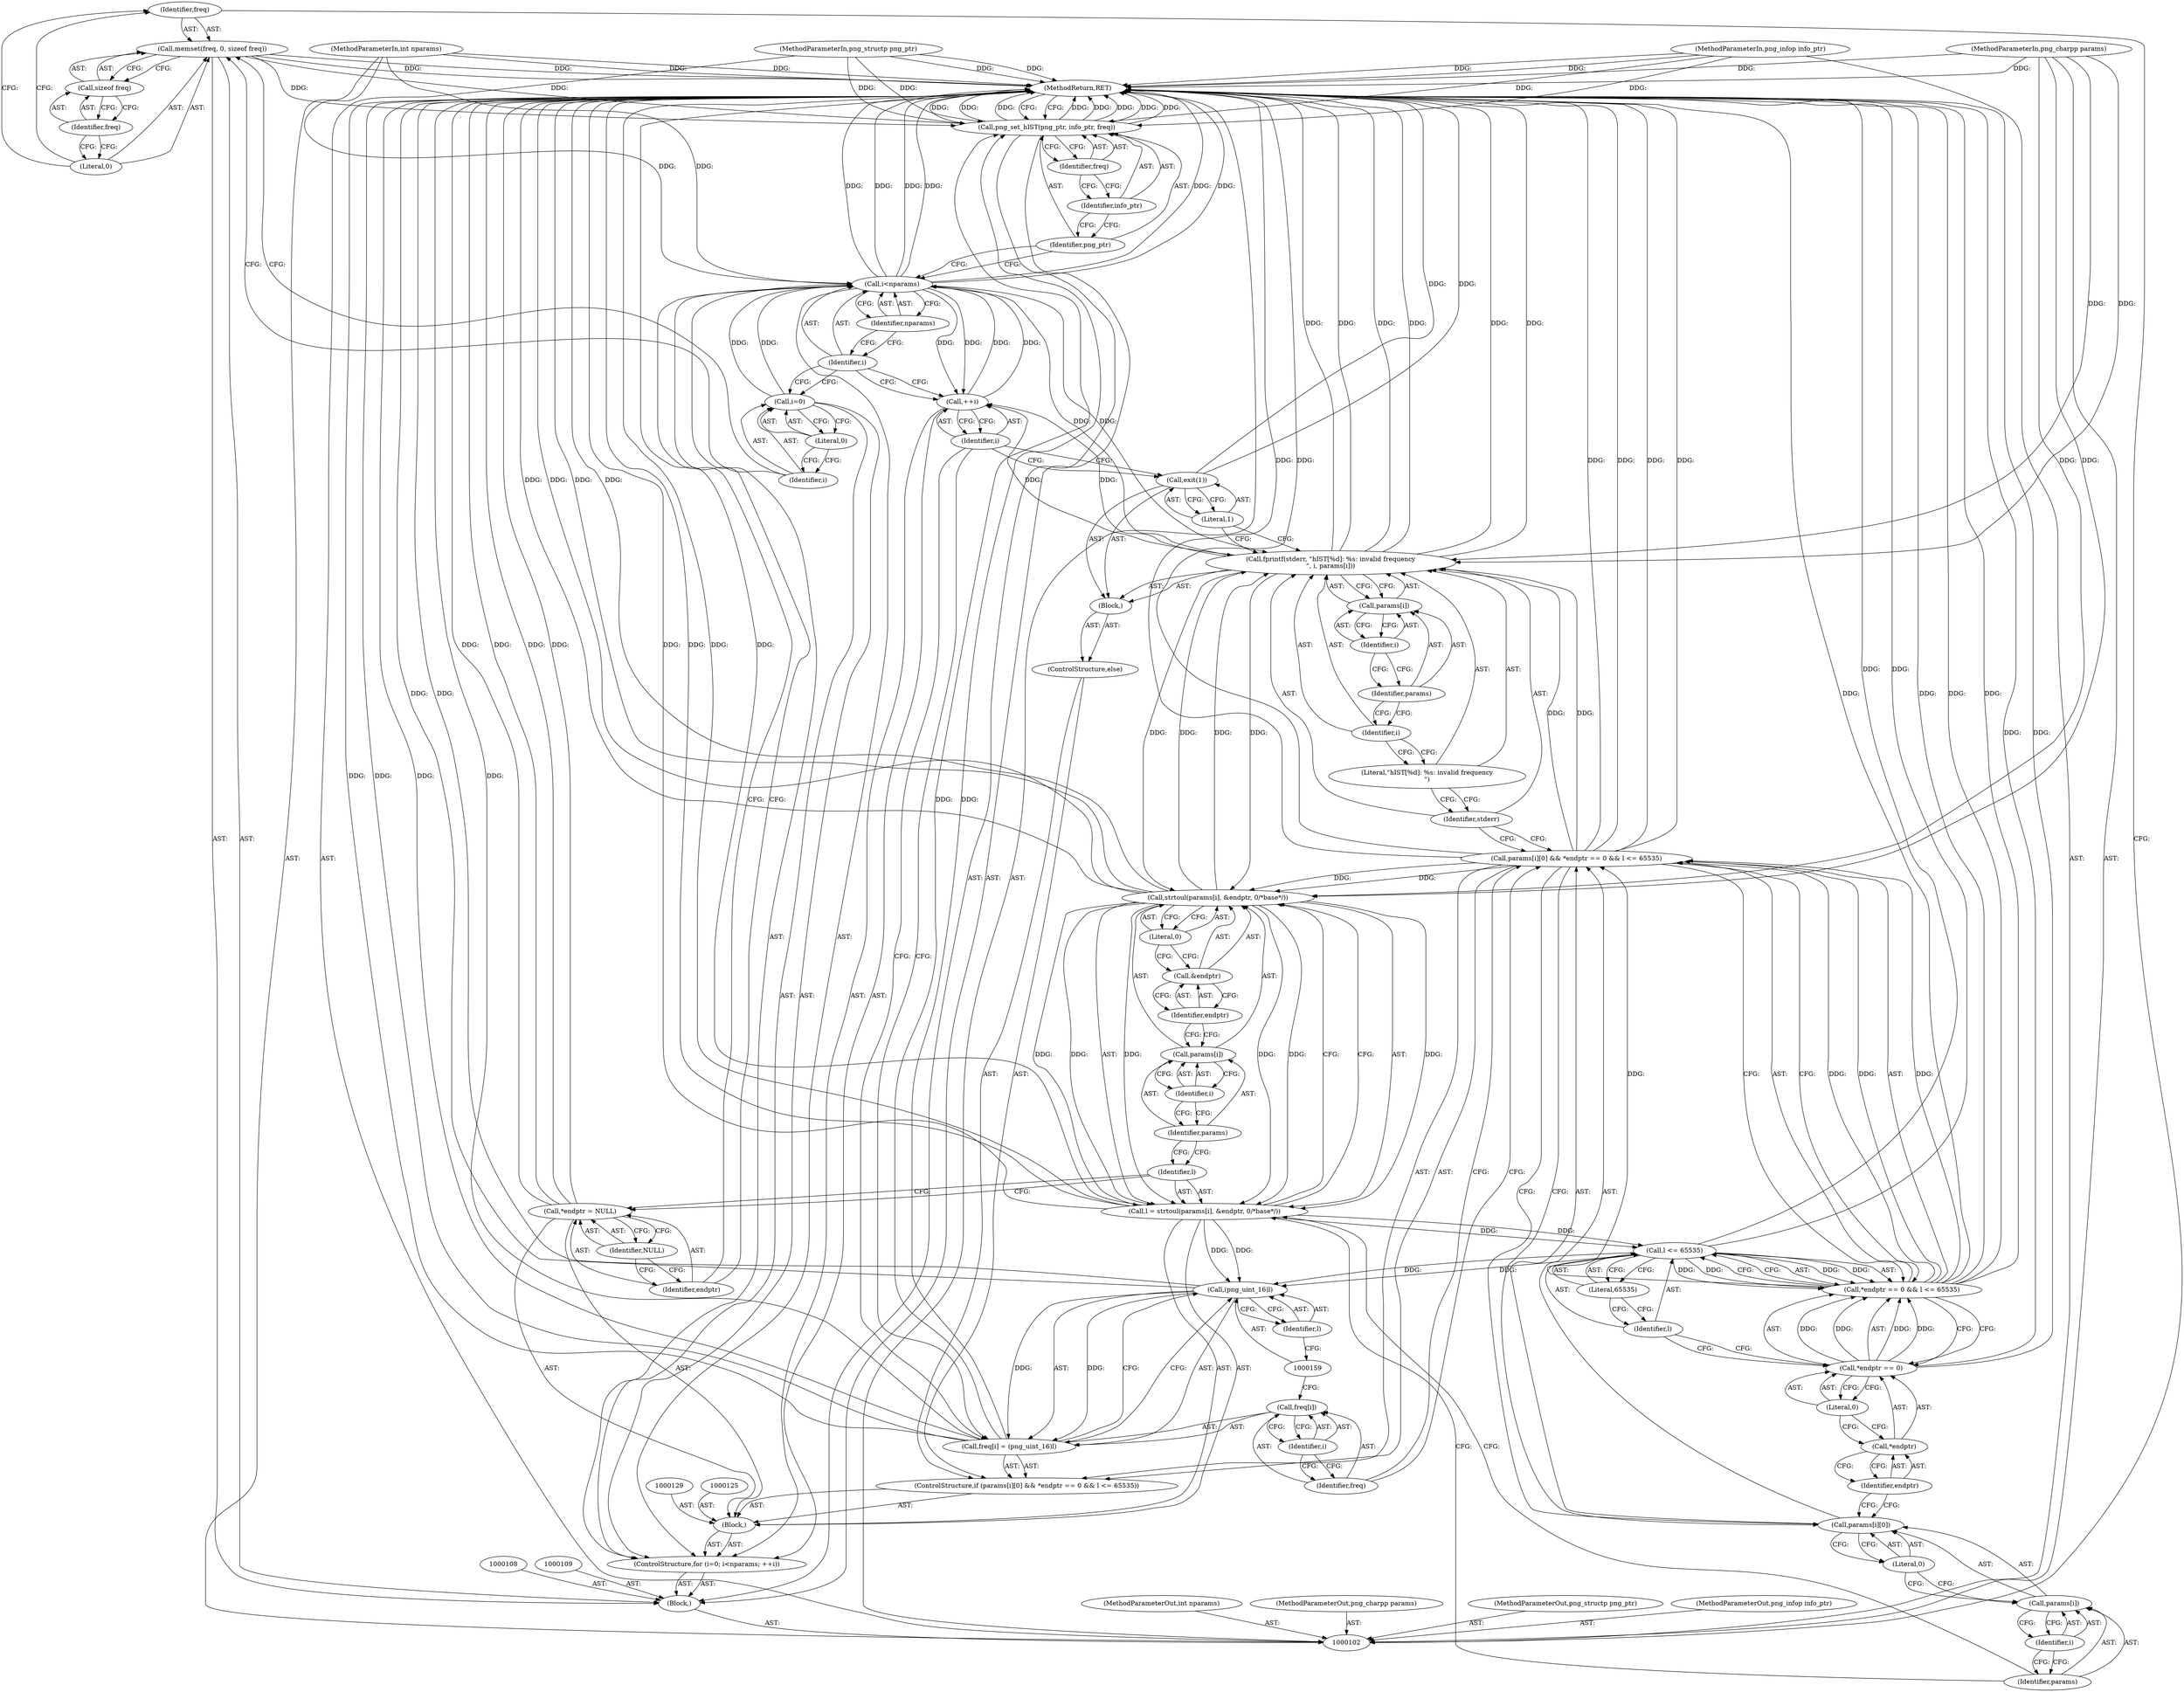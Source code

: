 digraph "0_Android_9d4853418ab2f754c2b63e091c29c5529b8b86ca_16" {
"1000111" [label="(Identifier,freq)"];
"1000112" [label="(Literal,0)"];
"1000113" [label="(Call,sizeof freq)"];
"1000114" [label="(Identifier,freq)"];
"1000110" [label="(Call,memset(freq, 0, sizeof freq))"];
"1000115" [label="(ControlStructure,for (i=0; i<nparams; ++i))"];
"1000119" [label="(Call,i<nparams)"];
"1000120" [label="(Identifier,i)"];
"1000121" [label="(Identifier,nparams)"];
"1000122" [label="(Call,++i)"];
"1000123" [label="(Identifier,i)"];
"1000116" [label="(Call,i=0)"];
"1000117" [label="(Identifier,i)"];
"1000118" [label="(Literal,0)"];
"1000128" [label="(Identifier,NULL)"];
"1000126" [label="(Call,*endptr = NULL)"];
"1000127" [label="(Identifier,endptr)"];
"1000124" [label="(Block,)"];
"1000130" [label="(Call,l = strtoul(params[i], &endptr, 0/*base*/))"];
"1000131" [label="(Identifier,l)"];
"1000132" [label="(Call,strtoul(params[i], &endptr, 0/*base*/))"];
"1000133" [label="(Call,params[i])"];
"1000134" [label="(Identifier,params)"];
"1000135" [label="(Identifier,i)"];
"1000136" [label="(Call,&endptr)"];
"1000137" [label="(Identifier,endptr)"];
"1000138" [label="(Literal,0)"];
"1000139" [label="(ControlStructure,if (params[i][0] && *endptr == 0 && l <= 65535))"];
"1000144" [label="(Identifier,i)"];
"1000145" [label="(Literal,0)"];
"1000146" [label="(Call,*endptr == 0 && l <= 65535)"];
"1000147" [label="(Call,*endptr == 0)"];
"1000148" [label="(Call,*endptr)"];
"1000149" [label="(Identifier,endptr)"];
"1000150" [label="(Literal,0)"];
"1000151" [label="(Call,l <= 65535)"];
"1000152" [label="(Identifier,l)"];
"1000153" [label="(Literal,65535)"];
"1000140" [label="(Call,params[i][0] && *endptr == 0 && l <= 65535)"];
"1000141" [label="(Call,params[i][0])"];
"1000142" [label="(Call,params[i])"];
"1000143" [label="(Identifier,params)"];
"1000157" [label="(Identifier,i)"];
"1000158" [label="(Call,(png_uint_16)l)"];
"1000160" [label="(Identifier,l)"];
"1000154" [label="(Call,freq[i] = (png_uint_16)l)"];
"1000155" [label="(Call,freq[i])"];
"1000156" [label="(Identifier,freq)"];
"1000176" [label="(MethodReturn,RET)"];
"1000103" [label="(MethodParameterIn,png_structp png_ptr)"];
"1000267" [label="(MethodParameterOut,png_structp png_ptr)"];
"1000104" [label="(MethodParameterIn,png_infop info_ptr)"];
"1000268" [label="(MethodParameterOut,png_infop info_ptr)"];
"1000105" [label="(MethodParameterIn,int nparams)"];
"1000269" [label="(MethodParameterOut,int nparams)"];
"1000161" [label="(ControlStructure,else)"];
"1000162" [label="(Block,)"];
"1000164" [label="(Identifier,stderr)"];
"1000165" [label="(Literal,\"hIST[%d]: %s: invalid frequency\n\")"];
"1000166" [label="(Identifier,i)"];
"1000167" [label="(Call,params[i])"];
"1000168" [label="(Identifier,params)"];
"1000169" [label="(Identifier,i)"];
"1000163" [label="(Call,fprintf(stderr, \"hIST[%d]: %s: invalid frequency\n\", i, params[i]))"];
"1000171" [label="(Literal,1)"];
"1000170" [label="(Call,exit(1))"];
"1000173" [label="(Identifier,png_ptr)"];
"1000174" [label="(Identifier,info_ptr)"];
"1000175" [label="(Identifier,freq)"];
"1000172" [label="(Call,png_set_hIST(png_ptr, info_ptr, freq))"];
"1000106" [label="(MethodParameterIn,png_charpp params)"];
"1000270" [label="(MethodParameterOut,png_charpp params)"];
"1000107" [label="(Block,)"];
"1000111" -> "1000110"  [label="AST: "];
"1000111" -> "1000102"  [label="CFG: "];
"1000112" -> "1000111"  [label="CFG: "];
"1000112" -> "1000110"  [label="AST: "];
"1000112" -> "1000111"  [label="CFG: "];
"1000114" -> "1000112"  [label="CFG: "];
"1000113" -> "1000110"  [label="AST: "];
"1000113" -> "1000114"  [label="CFG: "];
"1000114" -> "1000113"  [label="AST: "];
"1000110" -> "1000113"  [label="CFG: "];
"1000114" -> "1000113"  [label="AST: "];
"1000114" -> "1000112"  [label="CFG: "];
"1000113" -> "1000114"  [label="CFG: "];
"1000110" -> "1000107"  [label="AST: "];
"1000110" -> "1000113"  [label="CFG: "];
"1000111" -> "1000110"  [label="AST: "];
"1000112" -> "1000110"  [label="AST: "];
"1000113" -> "1000110"  [label="AST: "];
"1000117" -> "1000110"  [label="CFG: "];
"1000110" -> "1000176"  [label="DDG: "];
"1000110" -> "1000172"  [label="DDG: "];
"1000115" -> "1000107"  [label="AST: "];
"1000116" -> "1000115"  [label="AST: "];
"1000119" -> "1000115"  [label="AST: "];
"1000122" -> "1000115"  [label="AST: "];
"1000124" -> "1000115"  [label="AST: "];
"1000119" -> "1000115"  [label="AST: "];
"1000119" -> "1000121"  [label="CFG: "];
"1000120" -> "1000119"  [label="AST: "];
"1000121" -> "1000119"  [label="AST: "];
"1000127" -> "1000119"  [label="CFG: "];
"1000173" -> "1000119"  [label="CFG: "];
"1000119" -> "1000176"  [label="DDG: "];
"1000119" -> "1000176"  [label="DDG: "];
"1000119" -> "1000176"  [label="DDG: "];
"1000116" -> "1000119"  [label="DDG: "];
"1000122" -> "1000119"  [label="DDG: "];
"1000105" -> "1000119"  [label="DDG: "];
"1000119" -> "1000122"  [label="DDG: "];
"1000119" -> "1000163"  [label="DDG: "];
"1000120" -> "1000119"  [label="AST: "];
"1000120" -> "1000116"  [label="CFG: "];
"1000120" -> "1000122"  [label="CFG: "];
"1000121" -> "1000120"  [label="CFG: "];
"1000121" -> "1000119"  [label="AST: "];
"1000121" -> "1000120"  [label="CFG: "];
"1000119" -> "1000121"  [label="CFG: "];
"1000122" -> "1000115"  [label="AST: "];
"1000122" -> "1000123"  [label="CFG: "];
"1000123" -> "1000122"  [label="AST: "];
"1000120" -> "1000122"  [label="CFG: "];
"1000122" -> "1000119"  [label="DDG: "];
"1000163" -> "1000122"  [label="DDG: "];
"1000119" -> "1000122"  [label="DDG: "];
"1000123" -> "1000122"  [label="AST: "];
"1000123" -> "1000154"  [label="CFG: "];
"1000123" -> "1000170"  [label="CFG: "];
"1000122" -> "1000123"  [label="CFG: "];
"1000116" -> "1000115"  [label="AST: "];
"1000116" -> "1000118"  [label="CFG: "];
"1000117" -> "1000116"  [label="AST: "];
"1000118" -> "1000116"  [label="AST: "];
"1000120" -> "1000116"  [label="CFG: "];
"1000116" -> "1000119"  [label="DDG: "];
"1000117" -> "1000116"  [label="AST: "];
"1000117" -> "1000110"  [label="CFG: "];
"1000118" -> "1000117"  [label="CFG: "];
"1000118" -> "1000116"  [label="AST: "];
"1000118" -> "1000117"  [label="CFG: "];
"1000116" -> "1000118"  [label="CFG: "];
"1000128" -> "1000126"  [label="AST: "];
"1000128" -> "1000127"  [label="CFG: "];
"1000126" -> "1000128"  [label="CFG: "];
"1000126" -> "1000124"  [label="AST: "];
"1000126" -> "1000128"  [label="CFG: "];
"1000127" -> "1000126"  [label="AST: "];
"1000128" -> "1000126"  [label="AST: "];
"1000131" -> "1000126"  [label="CFG: "];
"1000126" -> "1000176"  [label="DDG: "];
"1000126" -> "1000176"  [label="DDG: "];
"1000127" -> "1000126"  [label="AST: "];
"1000127" -> "1000119"  [label="CFG: "];
"1000128" -> "1000127"  [label="CFG: "];
"1000124" -> "1000115"  [label="AST: "];
"1000125" -> "1000124"  [label="AST: "];
"1000126" -> "1000124"  [label="AST: "];
"1000129" -> "1000124"  [label="AST: "];
"1000130" -> "1000124"  [label="AST: "];
"1000139" -> "1000124"  [label="AST: "];
"1000130" -> "1000124"  [label="AST: "];
"1000130" -> "1000132"  [label="CFG: "];
"1000131" -> "1000130"  [label="AST: "];
"1000132" -> "1000130"  [label="AST: "];
"1000143" -> "1000130"  [label="CFG: "];
"1000130" -> "1000176"  [label="DDG: "];
"1000130" -> "1000176"  [label="DDG: "];
"1000132" -> "1000130"  [label="DDG: "];
"1000132" -> "1000130"  [label="DDG: "];
"1000132" -> "1000130"  [label="DDG: "];
"1000130" -> "1000151"  [label="DDG: "];
"1000130" -> "1000158"  [label="DDG: "];
"1000131" -> "1000130"  [label="AST: "];
"1000131" -> "1000126"  [label="CFG: "];
"1000134" -> "1000131"  [label="CFG: "];
"1000132" -> "1000130"  [label="AST: "];
"1000132" -> "1000138"  [label="CFG: "];
"1000133" -> "1000132"  [label="AST: "];
"1000136" -> "1000132"  [label="AST: "];
"1000138" -> "1000132"  [label="AST: "];
"1000130" -> "1000132"  [label="CFG: "];
"1000132" -> "1000176"  [label="DDG: "];
"1000132" -> "1000176"  [label="DDG: "];
"1000132" -> "1000130"  [label="DDG: "];
"1000132" -> "1000130"  [label="DDG: "];
"1000132" -> "1000130"  [label="DDG: "];
"1000140" -> "1000132"  [label="DDG: "];
"1000163" -> "1000132"  [label="DDG: "];
"1000106" -> "1000132"  [label="DDG: "];
"1000132" -> "1000163"  [label="DDG: "];
"1000133" -> "1000132"  [label="AST: "];
"1000133" -> "1000135"  [label="CFG: "];
"1000134" -> "1000133"  [label="AST: "];
"1000135" -> "1000133"  [label="AST: "];
"1000137" -> "1000133"  [label="CFG: "];
"1000134" -> "1000133"  [label="AST: "];
"1000134" -> "1000131"  [label="CFG: "];
"1000135" -> "1000134"  [label="CFG: "];
"1000135" -> "1000133"  [label="AST: "];
"1000135" -> "1000134"  [label="CFG: "];
"1000133" -> "1000135"  [label="CFG: "];
"1000136" -> "1000132"  [label="AST: "];
"1000136" -> "1000137"  [label="CFG: "];
"1000137" -> "1000136"  [label="AST: "];
"1000138" -> "1000136"  [label="CFG: "];
"1000137" -> "1000136"  [label="AST: "];
"1000137" -> "1000133"  [label="CFG: "];
"1000136" -> "1000137"  [label="CFG: "];
"1000138" -> "1000132"  [label="AST: "];
"1000138" -> "1000136"  [label="CFG: "];
"1000132" -> "1000138"  [label="CFG: "];
"1000139" -> "1000124"  [label="AST: "];
"1000140" -> "1000139"  [label="AST: "];
"1000154" -> "1000139"  [label="AST: "];
"1000161" -> "1000139"  [label="AST: "];
"1000144" -> "1000142"  [label="AST: "];
"1000144" -> "1000143"  [label="CFG: "];
"1000142" -> "1000144"  [label="CFG: "];
"1000145" -> "1000141"  [label="AST: "];
"1000145" -> "1000142"  [label="CFG: "];
"1000141" -> "1000145"  [label="CFG: "];
"1000146" -> "1000140"  [label="AST: "];
"1000146" -> "1000147"  [label="CFG: "];
"1000146" -> "1000151"  [label="CFG: "];
"1000147" -> "1000146"  [label="AST: "];
"1000151" -> "1000146"  [label="AST: "];
"1000140" -> "1000146"  [label="CFG: "];
"1000146" -> "1000176"  [label="DDG: "];
"1000146" -> "1000176"  [label="DDG: "];
"1000146" -> "1000140"  [label="DDG: "];
"1000146" -> "1000140"  [label="DDG: "];
"1000147" -> "1000146"  [label="DDG: "];
"1000147" -> "1000146"  [label="DDG: "];
"1000151" -> "1000146"  [label="DDG: "];
"1000151" -> "1000146"  [label="DDG: "];
"1000147" -> "1000146"  [label="AST: "];
"1000147" -> "1000150"  [label="CFG: "];
"1000148" -> "1000147"  [label="AST: "];
"1000150" -> "1000147"  [label="AST: "];
"1000152" -> "1000147"  [label="CFG: "];
"1000146" -> "1000147"  [label="CFG: "];
"1000147" -> "1000176"  [label="DDG: "];
"1000147" -> "1000146"  [label="DDG: "];
"1000147" -> "1000146"  [label="DDG: "];
"1000148" -> "1000147"  [label="AST: "];
"1000148" -> "1000149"  [label="CFG: "];
"1000149" -> "1000148"  [label="AST: "];
"1000150" -> "1000148"  [label="CFG: "];
"1000149" -> "1000148"  [label="AST: "];
"1000149" -> "1000141"  [label="CFG: "];
"1000148" -> "1000149"  [label="CFG: "];
"1000150" -> "1000147"  [label="AST: "];
"1000150" -> "1000148"  [label="CFG: "];
"1000147" -> "1000150"  [label="CFG: "];
"1000151" -> "1000146"  [label="AST: "];
"1000151" -> "1000153"  [label="CFG: "];
"1000152" -> "1000151"  [label="AST: "];
"1000153" -> "1000151"  [label="AST: "];
"1000146" -> "1000151"  [label="CFG: "];
"1000151" -> "1000176"  [label="DDG: "];
"1000151" -> "1000146"  [label="DDG: "];
"1000151" -> "1000146"  [label="DDG: "];
"1000130" -> "1000151"  [label="DDG: "];
"1000151" -> "1000158"  [label="DDG: "];
"1000152" -> "1000151"  [label="AST: "];
"1000152" -> "1000147"  [label="CFG: "];
"1000153" -> "1000152"  [label="CFG: "];
"1000153" -> "1000151"  [label="AST: "];
"1000153" -> "1000152"  [label="CFG: "];
"1000151" -> "1000153"  [label="CFG: "];
"1000140" -> "1000139"  [label="AST: "];
"1000140" -> "1000141"  [label="CFG: "];
"1000140" -> "1000146"  [label="CFG: "];
"1000141" -> "1000140"  [label="AST: "];
"1000146" -> "1000140"  [label="AST: "];
"1000156" -> "1000140"  [label="CFG: "];
"1000164" -> "1000140"  [label="CFG: "];
"1000140" -> "1000176"  [label="DDG: "];
"1000140" -> "1000176"  [label="DDG: "];
"1000140" -> "1000176"  [label="DDG: "];
"1000140" -> "1000132"  [label="DDG: "];
"1000146" -> "1000140"  [label="DDG: "];
"1000146" -> "1000140"  [label="DDG: "];
"1000140" -> "1000163"  [label="DDG: "];
"1000141" -> "1000140"  [label="AST: "];
"1000141" -> "1000145"  [label="CFG: "];
"1000142" -> "1000141"  [label="AST: "];
"1000145" -> "1000141"  [label="AST: "];
"1000149" -> "1000141"  [label="CFG: "];
"1000140" -> "1000141"  [label="CFG: "];
"1000142" -> "1000141"  [label="AST: "];
"1000142" -> "1000144"  [label="CFG: "];
"1000143" -> "1000142"  [label="AST: "];
"1000144" -> "1000142"  [label="AST: "];
"1000145" -> "1000142"  [label="CFG: "];
"1000143" -> "1000142"  [label="AST: "];
"1000143" -> "1000130"  [label="CFG: "];
"1000144" -> "1000143"  [label="CFG: "];
"1000157" -> "1000155"  [label="AST: "];
"1000157" -> "1000156"  [label="CFG: "];
"1000155" -> "1000157"  [label="CFG: "];
"1000158" -> "1000154"  [label="AST: "];
"1000158" -> "1000160"  [label="CFG: "];
"1000159" -> "1000158"  [label="AST: "];
"1000160" -> "1000158"  [label="AST: "];
"1000154" -> "1000158"  [label="CFG: "];
"1000158" -> "1000176"  [label="DDG: "];
"1000158" -> "1000154"  [label="DDG: "];
"1000151" -> "1000158"  [label="DDG: "];
"1000130" -> "1000158"  [label="DDG: "];
"1000160" -> "1000158"  [label="AST: "];
"1000160" -> "1000159"  [label="CFG: "];
"1000158" -> "1000160"  [label="CFG: "];
"1000154" -> "1000139"  [label="AST: "];
"1000154" -> "1000158"  [label="CFG: "];
"1000155" -> "1000154"  [label="AST: "];
"1000158" -> "1000154"  [label="AST: "];
"1000123" -> "1000154"  [label="CFG: "];
"1000154" -> "1000176"  [label="DDG: "];
"1000154" -> "1000176"  [label="DDG: "];
"1000158" -> "1000154"  [label="DDG: "];
"1000154" -> "1000172"  [label="DDG: "];
"1000155" -> "1000154"  [label="AST: "];
"1000155" -> "1000157"  [label="CFG: "];
"1000156" -> "1000155"  [label="AST: "];
"1000157" -> "1000155"  [label="AST: "];
"1000159" -> "1000155"  [label="CFG: "];
"1000156" -> "1000155"  [label="AST: "];
"1000156" -> "1000140"  [label="CFG: "];
"1000157" -> "1000156"  [label="CFG: "];
"1000176" -> "1000102"  [label="AST: "];
"1000176" -> "1000172"  [label="CFG: "];
"1000172" -> "1000176"  [label="DDG: "];
"1000172" -> "1000176"  [label="DDG: "];
"1000172" -> "1000176"  [label="DDG: "];
"1000172" -> "1000176"  [label="DDG: "];
"1000146" -> "1000176"  [label="DDG: "];
"1000146" -> "1000176"  [label="DDG: "];
"1000104" -> "1000176"  [label="DDG: "];
"1000105" -> "1000176"  [label="DDG: "];
"1000158" -> "1000176"  [label="DDG: "];
"1000119" -> "1000176"  [label="DDG: "];
"1000119" -> "1000176"  [label="DDG: "];
"1000119" -> "1000176"  [label="DDG: "];
"1000147" -> "1000176"  [label="DDG: "];
"1000126" -> "1000176"  [label="DDG: "];
"1000126" -> "1000176"  [label="DDG: "];
"1000132" -> "1000176"  [label="DDG: "];
"1000132" -> "1000176"  [label="DDG: "];
"1000170" -> "1000176"  [label="DDG: "];
"1000130" -> "1000176"  [label="DDG: "];
"1000130" -> "1000176"  [label="DDG: "];
"1000163" -> "1000176"  [label="DDG: "];
"1000163" -> "1000176"  [label="DDG: "];
"1000163" -> "1000176"  [label="DDG: "];
"1000140" -> "1000176"  [label="DDG: "];
"1000140" -> "1000176"  [label="DDG: "];
"1000140" -> "1000176"  [label="DDG: "];
"1000151" -> "1000176"  [label="DDG: "];
"1000154" -> "1000176"  [label="DDG: "];
"1000154" -> "1000176"  [label="DDG: "];
"1000103" -> "1000176"  [label="DDG: "];
"1000110" -> "1000176"  [label="DDG: "];
"1000106" -> "1000176"  [label="DDG: "];
"1000103" -> "1000102"  [label="AST: "];
"1000103" -> "1000176"  [label="DDG: "];
"1000103" -> "1000172"  [label="DDG: "];
"1000267" -> "1000102"  [label="AST: "];
"1000104" -> "1000102"  [label="AST: "];
"1000104" -> "1000176"  [label="DDG: "];
"1000104" -> "1000172"  [label="DDG: "];
"1000268" -> "1000102"  [label="AST: "];
"1000105" -> "1000102"  [label="AST: "];
"1000105" -> "1000176"  [label="DDG: "];
"1000105" -> "1000119"  [label="DDG: "];
"1000269" -> "1000102"  [label="AST: "];
"1000161" -> "1000139"  [label="AST: "];
"1000162" -> "1000161"  [label="AST: "];
"1000162" -> "1000161"  [label="AST: "];
"1000163" -> "1000162"  [label="AST: "];
"1000170" -> "1000162"  [label="AST: "];
"1000164" -> "1000163"  [label="AST: "];
"1000164" -> "1000140"  [label="CFG: "];
"1000165" -> "1000164"  [label="CFG: "];
"1000165" -> "1000163"  [label="AST: "];
"1000165" -> "1000164"  [label="CFG: "];
"1000166" -> "1000165"  [label="CFG: "];
"1000166" -> "1000163"  [label="AST: "];
"1000166" -> "1000165"  [label="CFG: "];
"1000168" -> "1000166"  [label="CFG: "];
"1000167" -> "1000163"  [label="AST: "];
"1000167" -> "1000169"  [label="CFG: "];
"1000168" -> "1000167"  [label="AST: "];
"1000169" -> "1000167"  [label="AST: "];
"1000163" -> "1000167"  [label="CFG: "];
"1000168" -> "1000167"  [label="AST: "];
"1000168" -> "1000166"  [label="CFG: "];
"1000169" -> "1000168"  [label="CFG: "];
"1000169" -> "1000167"  [label="AST: "];
"1000169" -> "1000168"  [label="CFG: "];
"1000167" -> "1000169"  [label="CFG: "];
"1000163" -> "1000162"  [label="AST: "];
"1000163" -> "1000167"  [label="CFG: "];
"1000164" -> "1000163"  [label="AST: "];
"1000165" -> "1000163"  [label="AST: "];
"1000166" -> "1000163"  [label="AST: "];
"1000167" -> "1000163"  [label="AST: "];
"1000171" -> "1000163"  [label="CFG: "];
"1000163" -> "1000176"  [label="DDG: "];
"1000163" -> "1000176"  [label="DDG: "];
"1000163" -> "1000176"  [label="DDG: "];
"1000163" -> "1000122"  [label="DDG: "];
"1000163" -> "1000132"  [label="DDG: "];
"1000119" -> "1000163"  [label="DDG: "];
"1000140" -> "1000163"  [label="DDG: "];
"1000132" -> "1000163"  [label="DDG: "];
"1000106" -> "1000163"  [label="DDG: "];
"1000171" -> "1000170"  [label="AST: "];
"1000171" -> "1000163"  [label="CFG: "];
"1000170" -> "1000171"  [label="CFG: "];
"1000170" -> "1000162"  [label="AST: "];
"1000170" -> "1000171"  [label="CFG: "];
"1000171" -> "1000170"  [label="AST: "];
"1000123" -> "1000170"  [label="CFG: "];
"1000170" -> "1000176"  [label="DDG: "];
"1000173" -> "1000172"  [label="AST: "];
"1000173" -> "1000119"  [label="CFG: "];
"1000174" -> "1000173"  [label="CFG: "];
"1000174" -> "1000172"  [label="AST: "];
"1000174" -> "1000173"  [label="CFG: "];
"1000175" -> "1000174"  [label="CFG: "];
"1000175" -> "1000172"  [label="AST: "];
"1000175" -> "1000174"  [label="CFG: "];
"1000172" -> "1000175"  [label="CFG: "];
"1000172" -> "1000107"  [label="AST: "];
"1000172" -> "1000175"  [label="CFG: "];
"1000173" -> "1000172"  [label="AST: "];
"1000174" -> "1000172"  [label="AST: "];
"1000175" -> "1000172"  [label="AST: "];
"1000176" -> "1000172"  [label="CFG: "];
"1000172" -> "1000176"  [label="DDG: "];
"1000172" -> "1000176"  [label="DDG: "];
"1000172" -> "1000176"  [label="DDG: "];
"1000172" -> "1000176"  [label="DDG: "];
"1000103" -> "1000172"  [label="DDG: "];
"1000104" -> "1000172"  [label="DDG: "];
"1000154" -> "1000172"  [label="DDG: "];
"1000110" -> "1000172"  [label="DDG: "];
"1000106" -> "1000102"  [label="AST: "];
"1000106" -> "1000176"  [label="DDG: "];
"1000106" -> "1000132"  [label="DDG: "];
"1000106" -> "1000163"  [label="DDG: "];
"1000270" -> "1000102"  [label="AST: "];
"1000107" -> "1000102"  [label="AST: "];
"1000108" -> "1000107"  [label="AST: "];
"1000109" -> "1000107"  [label="AST: "];
"1000110" -> "1000107"  [label="AST: "];
"1000115" -> "1000107"  [label="AST: "];
"1000172" -> "1000107"  [label="AST: "];
}
